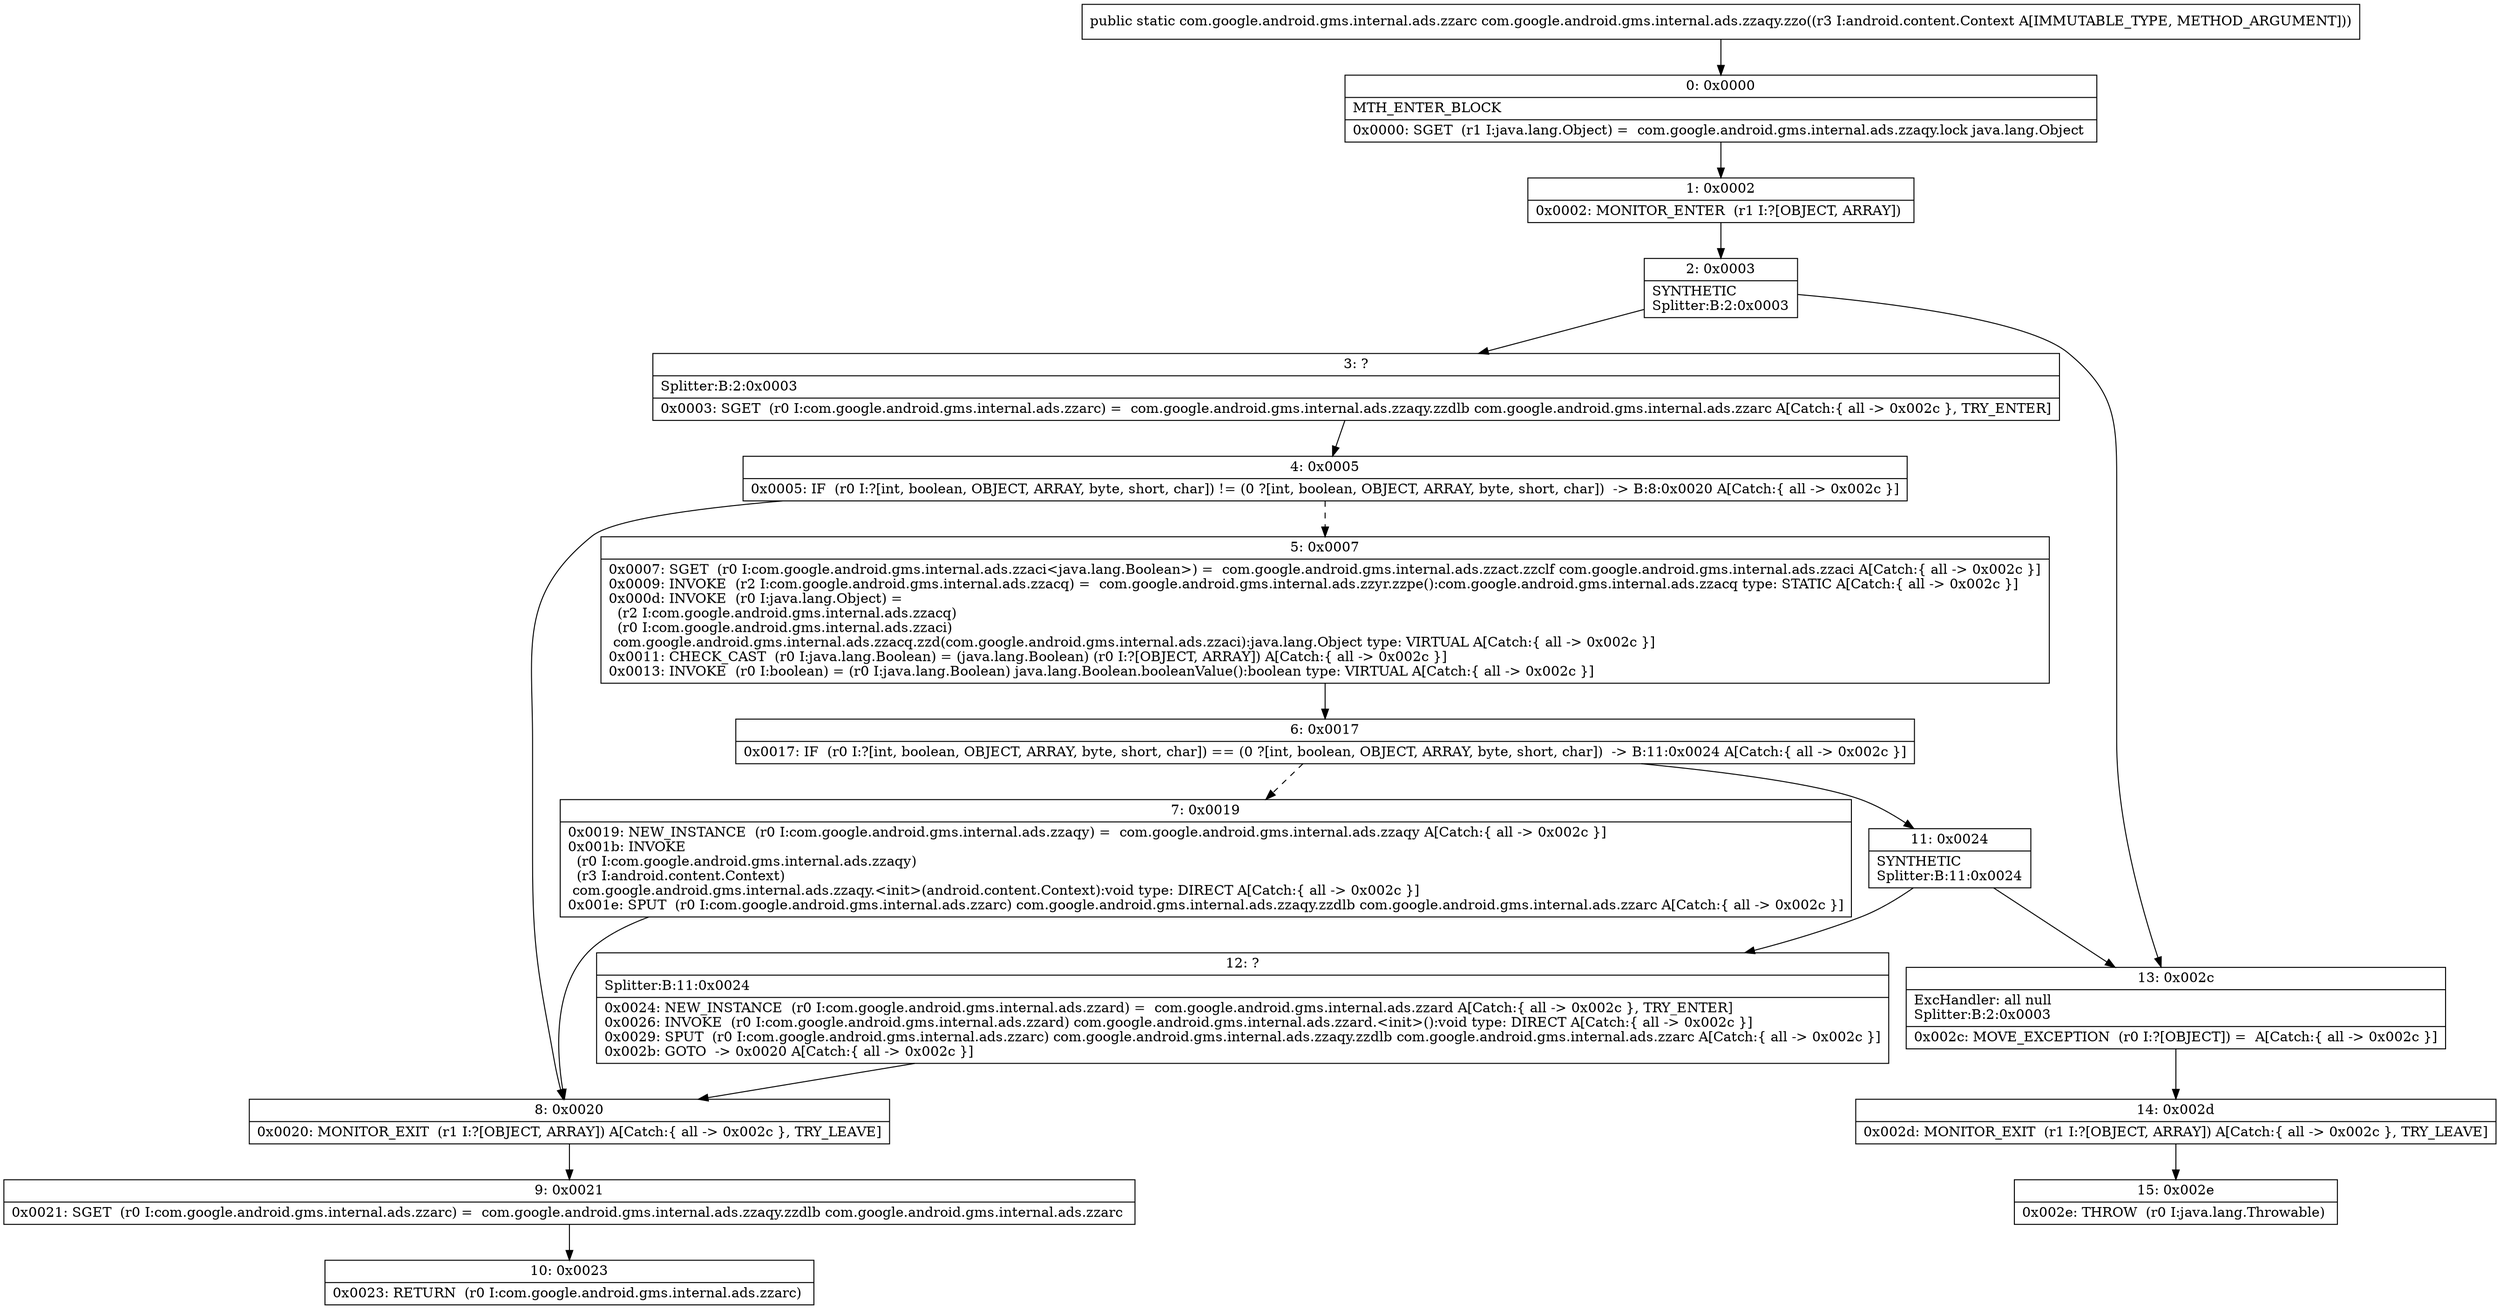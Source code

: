digraph "CFG forcom.google.android.gms.internal.ads.zzaqy.zzo(Landroid\/content\/Context;)Lcom\/google\/android\/gms\/internal\/ads\/zzarc;" {
Node_0 [shape=record,label="{0\:\ 0x0000|MTH_ENTER_BLOCK\l|0x0000: SGET  (r1 I:java.lang.Object) =  com.google.android.gms.internal.ads.zzaqy.lock java.lang.Object \l}"];
Node_1 [shape=record,label="{1\:\ 0x0002|0x0002: MONITOR_ENTER  (r1 I:?[OBJECT, ARRAY]) \l}"];
Node_2 [shape=record,label="{2\:\ 0x0003|SYNTHETIC\lSplitter:B:2:0x0003\l}"];
Node_3 [shape=record,label="{3\:\ ?|Splitter:B:2:0x0003\l|0x0003: SGET  (r0 I:com.google.android.gms.internal.ads.zzarc) =  com.google.android.gms.internal.ads.zzaqy.zzdlb com.google.android.gms.internal.ads.zzarc A[Catch:\{ all \-\> 0x002c \}, TRY_ENTER]\l}"];
Node_4 [shape=record,label="{4\:\ 0x0005|0x0005: IF  (r0 I:?[int, boolean, OBJECT, ARRAY, byte, short, char]) != (0 ?[int, boolean, OBJECT, ARRAY, byte, short, char])  \-\> B:8:0x0020 A[Catch:\{ all \-\> 0x002c \}]\l}"];
Node_5 [shape=record,label="{5\:\ 0x0007|0x0007: SGET  (r0 I:com.google.android.gms.internal.ads.zzaci\<java.lang.Boolean\>) =  com.google.android.gms.internal.ads.zzact.zzclf com.google.android.gms.internal.ads.zzaci A[Catch:\{ all \-\> 0x002c \}]\l0x0009: INVOKE  (r2 I:com.google.android.gms.internal.ads.zzacq) =  com.google.android.gms.internal.ads.zzyr.zzpe():com.google.android.gms.internal.ads.zzacq type: STATIC A[Catch:\{ all \-\> 0x002c \}]\l0x000d: INVOKE  (r0 I:java.lang.Object) = \l  (r2 I:com.google.android.gms.internal.ads.zzacq)\l  (r0 I:com.google.android.gms.internal.ads.zzaci)\l com.google.android.gms.internal.ads.zzacq.zzd(com.google.android.gms.internal.ads.zzaci):java.lang.Object type: VIRTUAL A[Catch:\{ all \-\> 0x002c \}]\l0x0011: CHECK_CAST  (r0 I:java.lang.Boolean) = (java.lang.Boolean) (r0 I:?[OBJECT, ARRAY]) A[Catch:\{ all \-\> 0x002c \}]\l0x0013: INVOKE  (r0 I:boolean) = (r0 I:java.lang.Boolean) java.lang.Boolean.booleanValue():boolean type: VIRTUAL A[Catch:\{ all \-\> 0x002c \}]\l}"];
Node_6 [shape=record,label="{6\:\ 0x0017|0x0017: IF  (r0 I:?[int, boolean, OBJECT, ARRAY, byte, short, char]) == (0 ?[int, boolean, OBJECT, ARRAY, byte, short, char])  \-\> B:11:0x0024 A[Catch:\{ all \-\> 0x002c \}]\l}"];
Node_7 [shape=record,label="{7\:\ 0x0019|0x0019: NEW_INSTANCE  (r0 I:com.google.android.gms.internal.ads.zzaqy) =  com.google.android.gms.internal.ads.zzaqy A[Catch:\{ all \-\> 0x002c \}]\l0x001b: INVOKE  \l  (r0 I:com.google.android.gms.internal.ads.zzaqy)\l  (r3 I:android.content.Context)\l com.google.android.gms.internal.ads.zzaqy.\<init\>(android.content.Context):void type: DIRECT A[Catch:\{ all \-\> 0x002c \}]\l0x001e: SPUT  (r0 I:com.google.android.gms.internal.ads.zzarc) com.google.android.gms.internal.ads.zzaqy.zzdlb com.google.android.gms.internal.ads.zzarc A[Catch:\{ all \-\> 0x002c \}]\l}"];
Node_8 [shape=record,label="{8\:\ 0x0020|0x0020: MONITOR_EXIT  (r1 I:?[OBJECT, ARRAY]) A[Catch:\{ all \-\> 0x002c \}, TRY_LEAVE]\l}"];
Node_9 [shape=record,label="{9\:\ 0x0021|0x0021: SGET  (r0 I:com.google.android.gms.internal.ads.zzarc) =  com.google.android.gms.internal.ads.zzaqy.zzdlb com.google.android.gms.internal.ads.zzarc \l}"];
Node_10 [shape=record,label="{10\:\ 0x0023|0x0023: RETURN  (r0 I:com.google.android.gms.internal.ads.zzarc) \l}"];
Node_11 [shape=record,label="{11\:\ 0x0024|SYNTHETIC\lSplitter:B:11:0x0024\l}"];
Node_12 [shape=record,label="{12\:\ ?|Splitter:B:11:0x0024\l|0x0024: NEW_INSTANCE  (r0 I:com.google.android.gms.internal.ads.zzard) =  com.google.android.gms.internal.ads.zzard A[Catch:\{ all \-\> 0x002c \}, TRY_ENTER]\l0x0026: INVOKE  (r0 I:com.google.android.gms.internal.ads.zzard) com.google.android.gms.internal.ads.zzard.\<init\>():void type: DIRECT A[Catch:\{ all \-\> 0x002c \}]\l0x0029: SPUT  (r0 I:com.google.android.gms.internal.ads.zzarc) com.google.android.gms.internal.ads.zzaqy.zzdlb com.google.android.gms.internal.ads.zzarc A[Catch:\{ all \-\> 0x002c \}]\l0x002b: GOTO  \-\> 0x0020 A[Catch:\{ all \-\> 0x002c \}]\l}"];
Node_13 [shape=record,label="{13\:\ 0x002c|ExcHandler: all null\lSplitter:B:2:0x0003\l|0x002c: MOVE_EXCEPTION  (r0 I:?[OBJECT]) =  A[Catch:\{ all \-\> 0x002c \}]\l}"];
Node_14 [shape=record,label="{14\:\ 0x002d|0x002d: MONITOR_EXIT  (r1 I:?[OBJECT, ARRAY]) A[Catch:\{ all \-\> 0x002c \}, TRY_LEAVE]\l}"];
Node_15 [shape=record,label="{15\:\ 0x002e|0x002e: THROW  (r0 I:java.lang.Throwable) \l}"];
MethodNode[shape=record,label="{public static com.google.android.gms.internal.ads.zzarc com.google.android.gms.internal.ads.zzaqy.zzo((r3 I:android.content.Context A[IMMUTABLE_TYPE, METHOD_ARGUMENT])) }"];
MethodNode -> Node_0;
Node_0 -> Node_1;
Node_1 -> Node_2;
Node_2 -> Node_3;
Node_2 -> Node_13;
Node_3 -> Node_4;
Node_4 -> Node_5[style=dashed];
Node_4 -> Node_8;
Node_5 -> Node_6;
Node_6 -> Node_7[style=dashed];
Node_6 -> Node_11;
Node_7 -> Node_8;
Node_8 -> Node_9;
Node_9 -> Node_10;
Node_11 -> Node_12;
Node_11 -> Node_13;
Node_12 -> Node_8;
Node_13 -> Node_14;
Node_14 -> Node_15;
}

